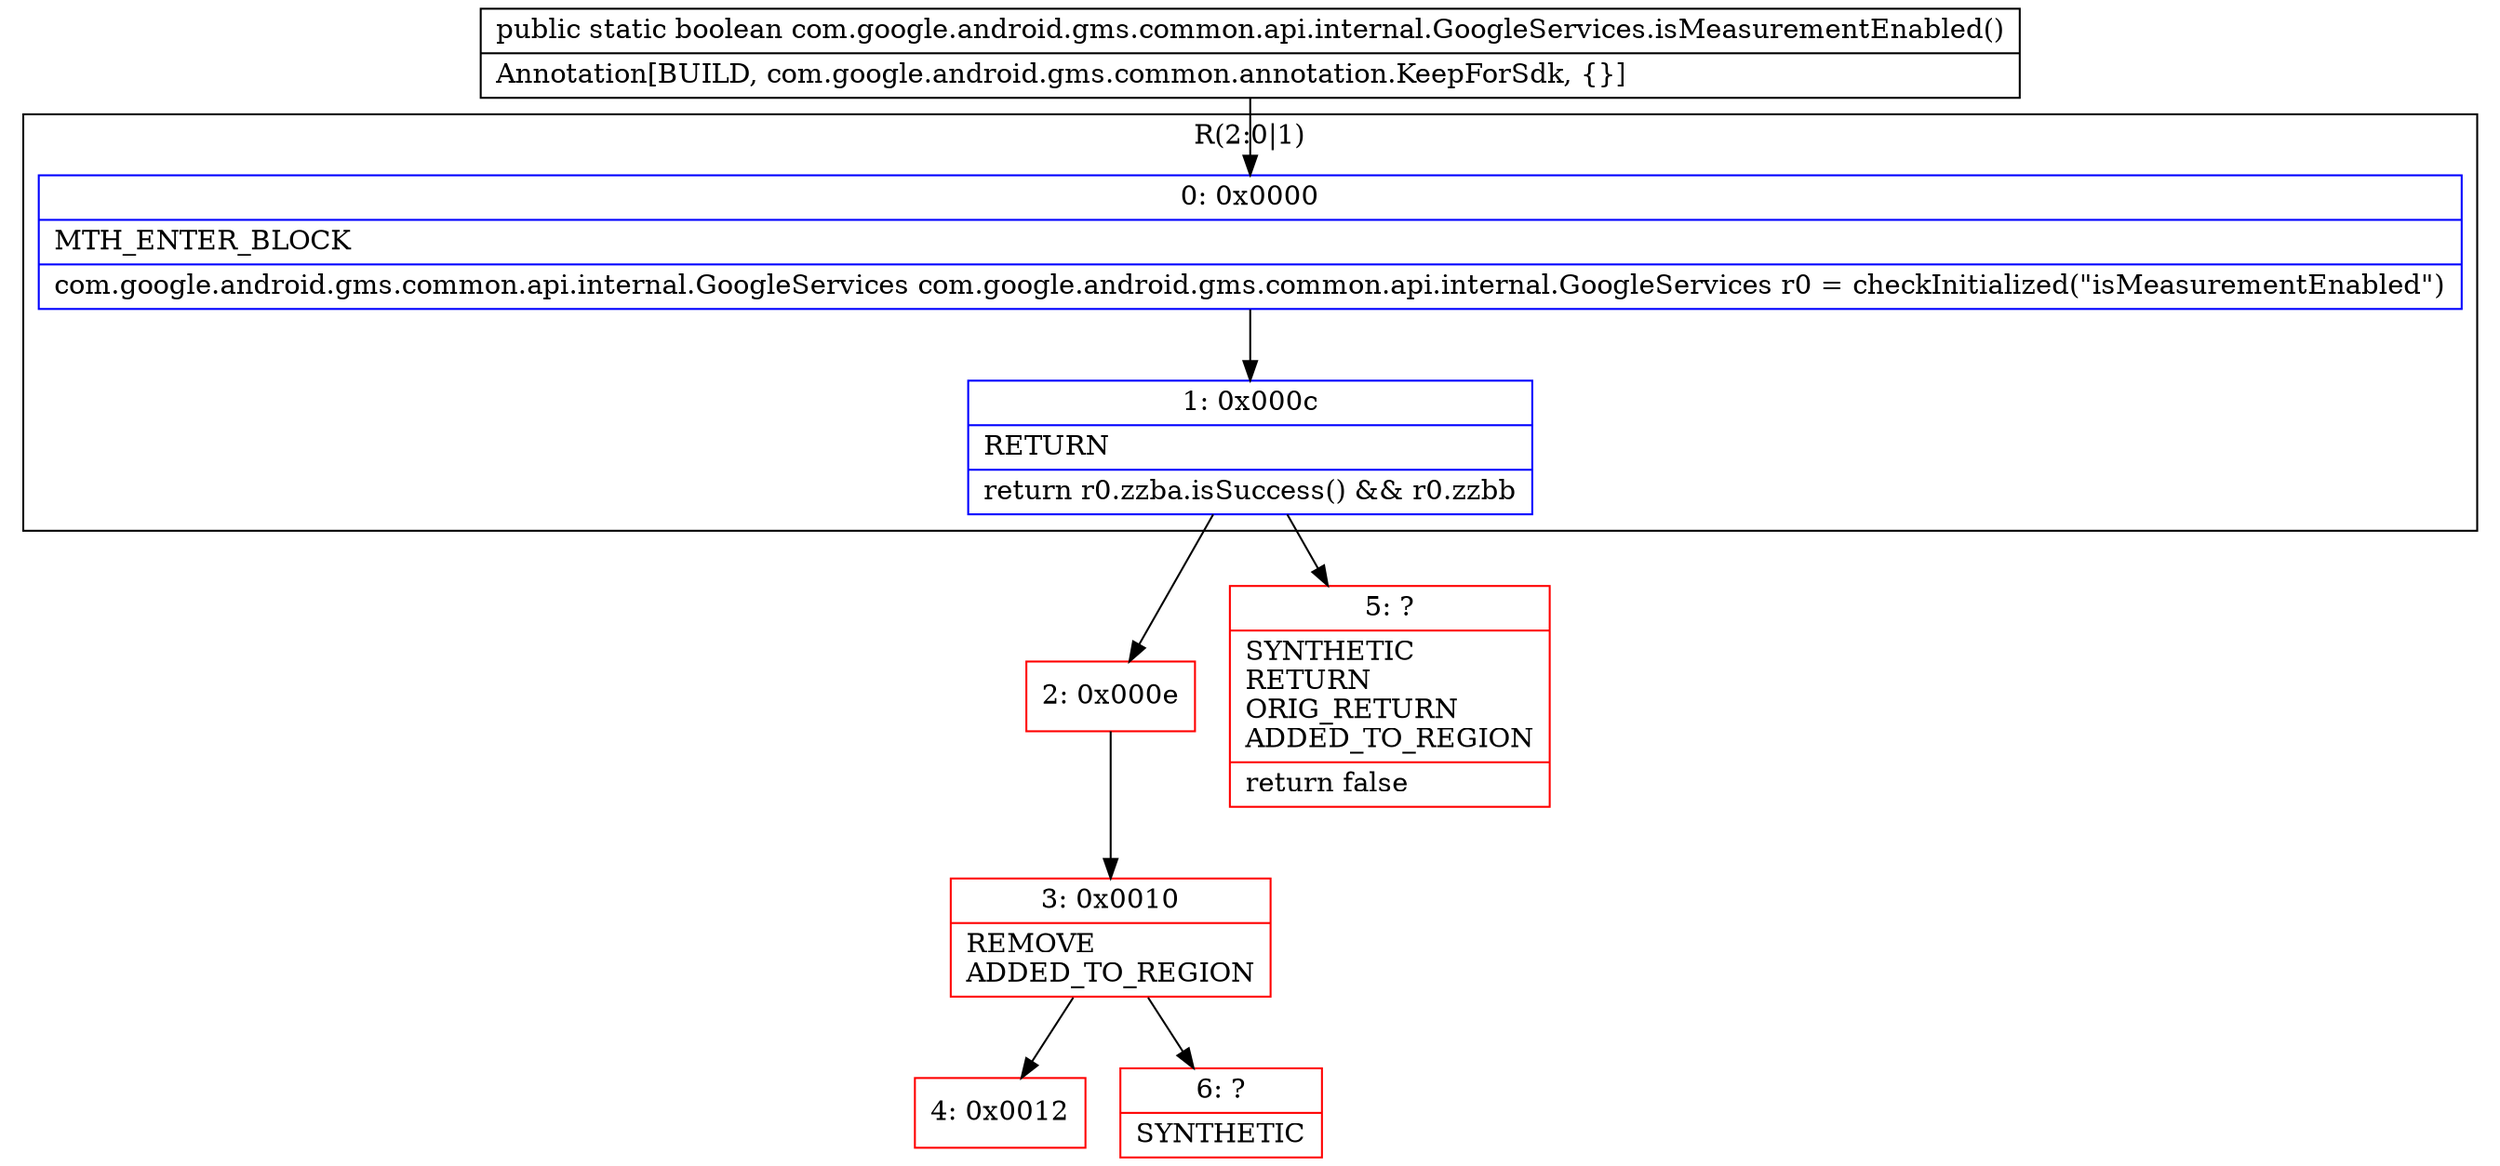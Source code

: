 digraph "CFG forcom.google.android.gms.common.api.internal.GoogleServices.isMeasurementEnabled()Z" {
subgraph cluster_Region_783330710 {
label = "R(2:0|1)";
node [shape=record,color=blue];
Node_0 [shape=record,label="{0\:\ 0x0000|MTH_ENTER_BLOCK\l|com.google.android.gms.common.api.internal.GoogleServices com.google.android.gms.common.api.internal.GoogleServices r0 = checkInitialized(\"isMeasurementEnabled\")\l}"];
Node_1 [shape=record,label="{1\:\ 0x000c|RETURN\l|return r0.zzba.isSuccess() && r0.zzbb\l}"];
}
Node_2 [shape=record,color=red,label="{2\:\ 0x000e}"];
Node_3 [shape=record,color=red,label="{3\:\ 0x0010|REMOVE\lADDED_TO_REGION\l}"];
Node_4 [shape=record,color=red,label="{4\:\ 0x0012}"];
Node_5 [shape=record,color=red,label="{5\:\ ?|SYNTHETIC\lRETURN\lORIG_RETURN\lADDED_TO_REGION\l|return false\l}"];
Node_6 [shape=record,color=red,label="{6\:\ ?|SYNTHETIC\l}"];
MethodNode[shape=record,label="{public static boolean com.google.android.gms.common.api.internal.GoogleServices.isMeasurementEnabled()  | Annotation[BUILD, com.google.android.gms.common.annotation.KeepForSdk, \{\}]\l}"];
MethodNode -> Node_0;
Node_0 -> Node_1;
Node_1 -> Node_2;
Node_1 -> Node_5;
Node_2 -> Node_3;
Node_3 -> Node_4;
Node_3 -> Node_6;
}

